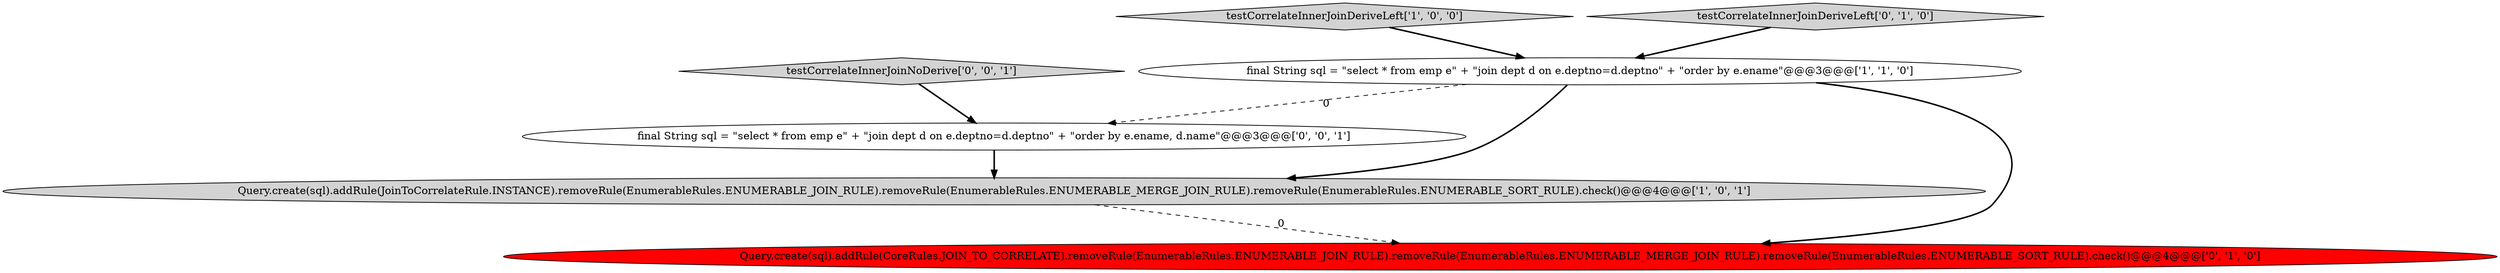 digraph {
1 [style = filled, label = "final String sql = \"select * from emp e\" + \"join dept d on e.deptno=d.deptno\" + \"order by e.ename\"@@@3@@@['1', '1', '0']", fillcolor = white, shape = ellipse image = "AAA0AAABBB1BBB"];
2 [style = filled, label = "testCorrelateInnerJoinDeriveLeft['1', '0', '0']", fillcolor = lightgray, shape = diamond image = "AAA0AAABBB1BBB"];
0 [style = filled, label = "Query.create(sql).addRule(JoinToCorrelateRule.INSTANCE).removeRule(EnumerableRules.ENUMERABLE_JOIN_RULE).removeRule(EnumerableRules.ENUMERABLE_MERGE_JOIN_RULE).removeRule(EnumerableRules.ENUMERABLE_SORT_RULE).check()@@@4@@@['1', '0', '1']", fillcolor = lightgray, shape = ellipse image = "AAA0AAABBB1BBB"];
5 [style = filled, label = "testCorrelateInnerJoinNoDerive['0', '0', '1']", fillcolor = lightgray, shape = diamond image = "AAA0AAABBB3BBB"];
6 [style = filled, label = "final String sql = \"select * from emp e\" + \"join dept d on e.deptno=d.deptno\" + \"order by e.ename, d.name\"@@@3@@@['0', '0', '1']", fillcolor = white, shape = ellipse image = "AAA0AAABBB3BBB"];
3 [style = filled, label = "Query.create(sql).addRule(CoreRules.JOIN_TO_CORRELATE).removeRule(EnumerableRules.ENUMERABLE_JOIN_RULE).removeRule(EnumerableRules.ENUMERABLE_MERGE_JOIN_RULE).removeRule(EnumerableRules.ENUMERABLE_SORT_RULE).check()@@@4@@@['0', '1', '0']", fillcolor = red, shape = ellipse image = "AAA1AAABBB2BBB"];
4 [style = filled, label = "testCorrelateInnerJoinDeriveLeft['0', '1', '0']", fillcolor = lightgray, shape = diamond image = "AAA0AAABBB2BBB"];
1->3 [style = bold, label=""];
4->1 [style = bold, label=""];
6->0 [style = bold, label=""];
0->3 [style = dashed, label="0"];
1->0 [style = bold, label=""];
5->6 [style = bold, label=""];
1->6 [style = dashed, label="0"];
2->1 [style = bold, label=""];
}
